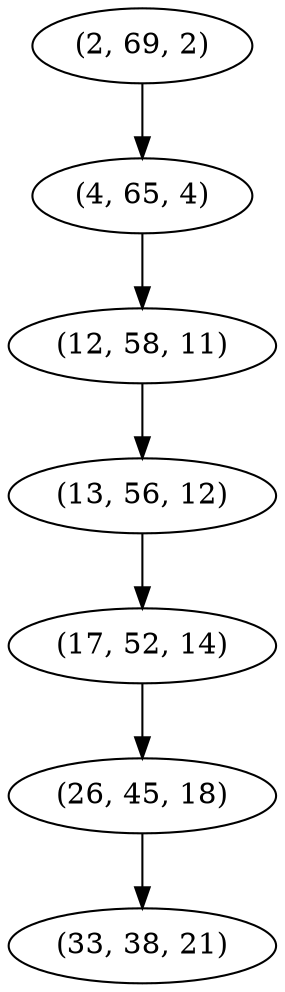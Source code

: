 digraph tree {
    "(2, 69, 2)";
    "(4, 65, 4)";
    "(12, 58, 11)";
    "(13, 56, 12)";
    "(17, 52, 14)";
    "(26, 45, 18)";
    "(33, 38, 21)";
    "(2, 69, 2)" -> "(4, 65, 4)";
    "(4, 65, 4)" -> "(12, 58, 11)";
    "(12, 58, 11)" -> "(13, 56, 12)";
    "(13, 56, 12)" -> "(17, 52, 14)";
    "(17, 52, 14)" -> "(26, 45, 18)";
    "(26, 45, 18)" -> "(33, 38, 21)";
}
